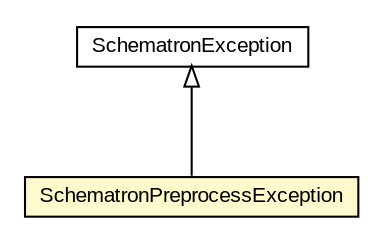 #!/usr/local/bin/dot
#
# Class diagram 
# Generated by UMLGraph version 5.1 (http://www.umlgraph.org/)
#

digraph G {
	edge [fontname="arial",fontsize=10,labelfontname="arial",labelfontsize=10];
	node [fontname="arial",fontsize=10,shape=plaintext];
	nodesep=0.25;
	ranksep=0.5;
	// com.helger.schematron.SchematronException
	c11097 [label=<<table title="com.helger.schematron.SchematronException" border="0" cellborder="1" cellspacing="0" cellpadding="2" port="p" href="../../SchematronException.html">
		<tr><td><table border="0" cellspacing="0" cellpadding="1">
<tr><td align="center" balign="center"> SchematronException </td></tr>
		</table></td></tr>
		</table>>, fontname="arial", fontcolor="black", fontsize=10.0];
	// com.helger.schematron.pure.preprocess.SchematronPreprocessException
	c11167 [label=<<table title="com.helger.schematron.pure.preprocess.SchematronPreprocessException" border="0" cellborder="1" cellspacing="0" cellpadding="2" port="p" bgcolor="lemonChiffon" href="./SchematronPreprocessException.html">
		<tr><td><table border="0" cellspacing="0" cellpadding="1">
<tr><td align="center" balign="center"> SchematronPreprocessException </td></tr>
		</table></td></tr>
		</table>>, fontname="arial", fontcolor="black", fontsize=10.0];
	//com.helger.schematron.pure.preprocess.SchematronPreprocessException extends com.helger.schematron.SchematronException
	c11097:p -> c11167:p [dir=back,arrowtail=empty];
}

